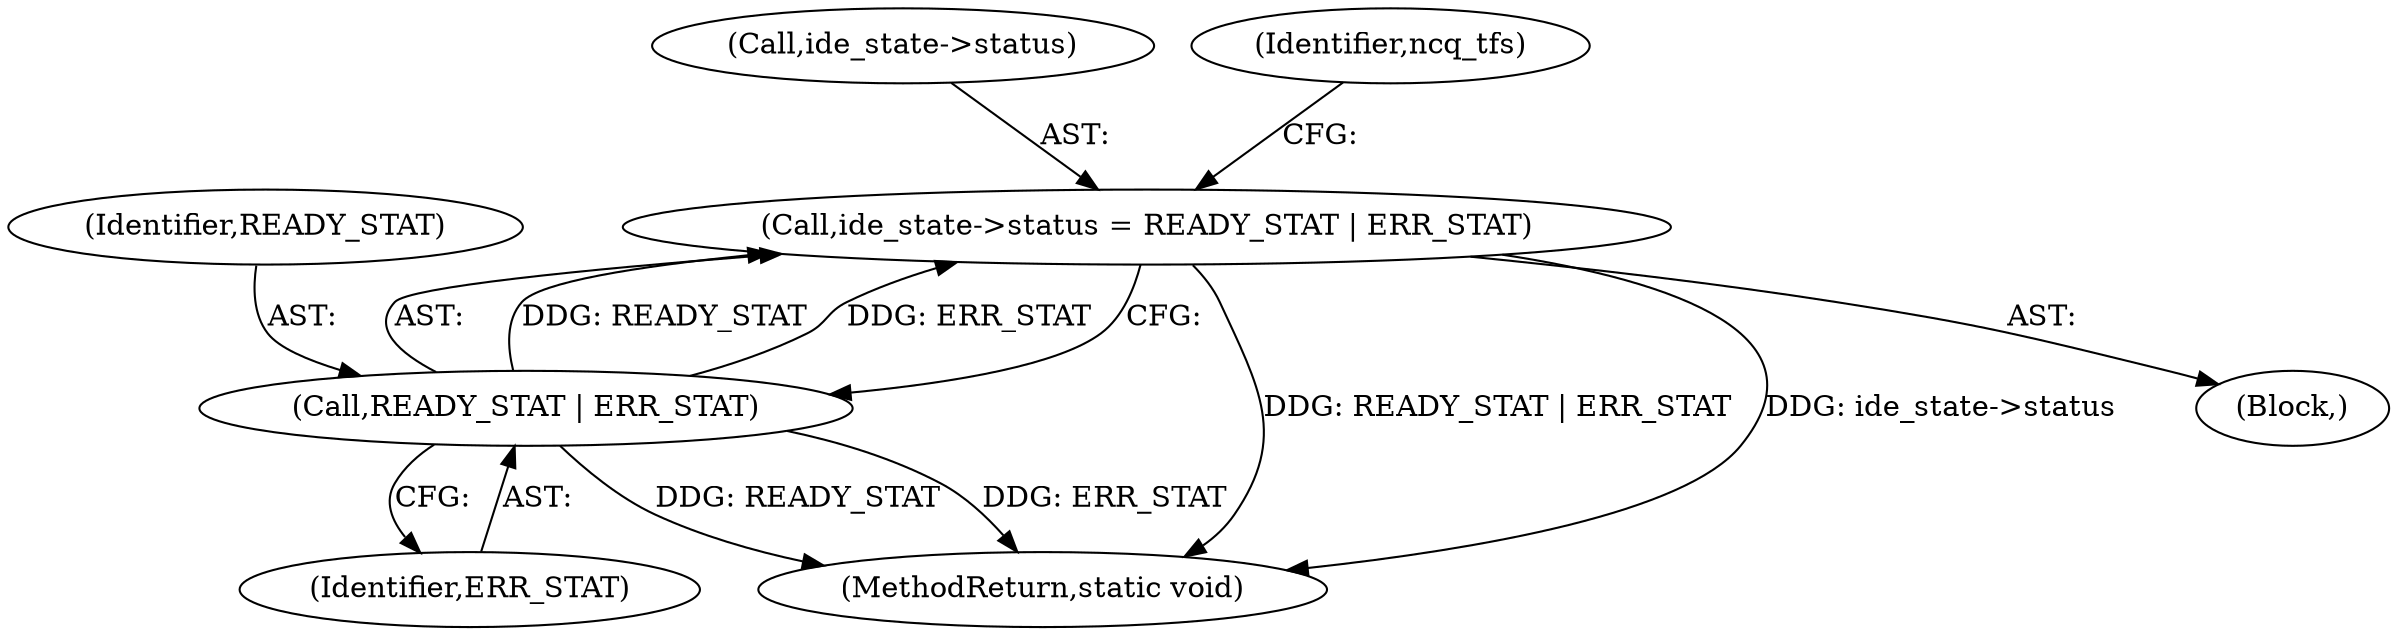 digraph "0_qemu_4ab0359a8ae182a7ac5c99609667273167703fab@pointer" {
"1000121" [label="(Call,ide_state->status = READY_STAT | ERR_STAT)"];
"1000125" [label="(Call,READY_STAT | ERR_STAT)"];
"1000146" [label="(MethodReturn,static void)"];
"1000125" [label="(Call,READY_STAT | ERR_STAT)"];
"1000122" [label="(Call,ide_state->status)"];
"1000121" [label="(Call,ide_state->status = READY_STAT | ERR_STAT)"];
"1000132" [label="(Identifier,ncq_tfs)"];
"1000127" [label="(Identifier,ERR_STAT)"];
"1000102" [label="(Block,)"];
"1000126" [label="(Identifier,READY_STAT)"];
"1000121" -> "1000102"  [label="AST: "];
"1000121" -> "1000125"  [label="CFG: "];
"1000122" -> "1000121"  [label="AST: "];
"1000125" -> "1000121"  [label="AST: "];
"1000132" -> "1000121"  [label="CFG: "];
"1000121" -> "1000146"  [label="DDG: READY_STAT | ERR_STAT"];
"1000121" -> "1000146"  [label="DDG: ide_state->status"];
"1000125" -> "1000121"  [label="DDG: READY_STAT"];
"1000125" -> "1000121"  [label="DDG: ERR_STAT"];
"1000125" -> "1000127"  [label="CFG: "];
"1000126" -> "1000125"  [label="AST: "];
"1000127" -> "1000125"  [label="AST: "];
"1000125" -> "1000146"  [label="DDG: READY_STAT"];
"1000125" -> "1000146"  [label="DDG: ERR_STAT"];
}
